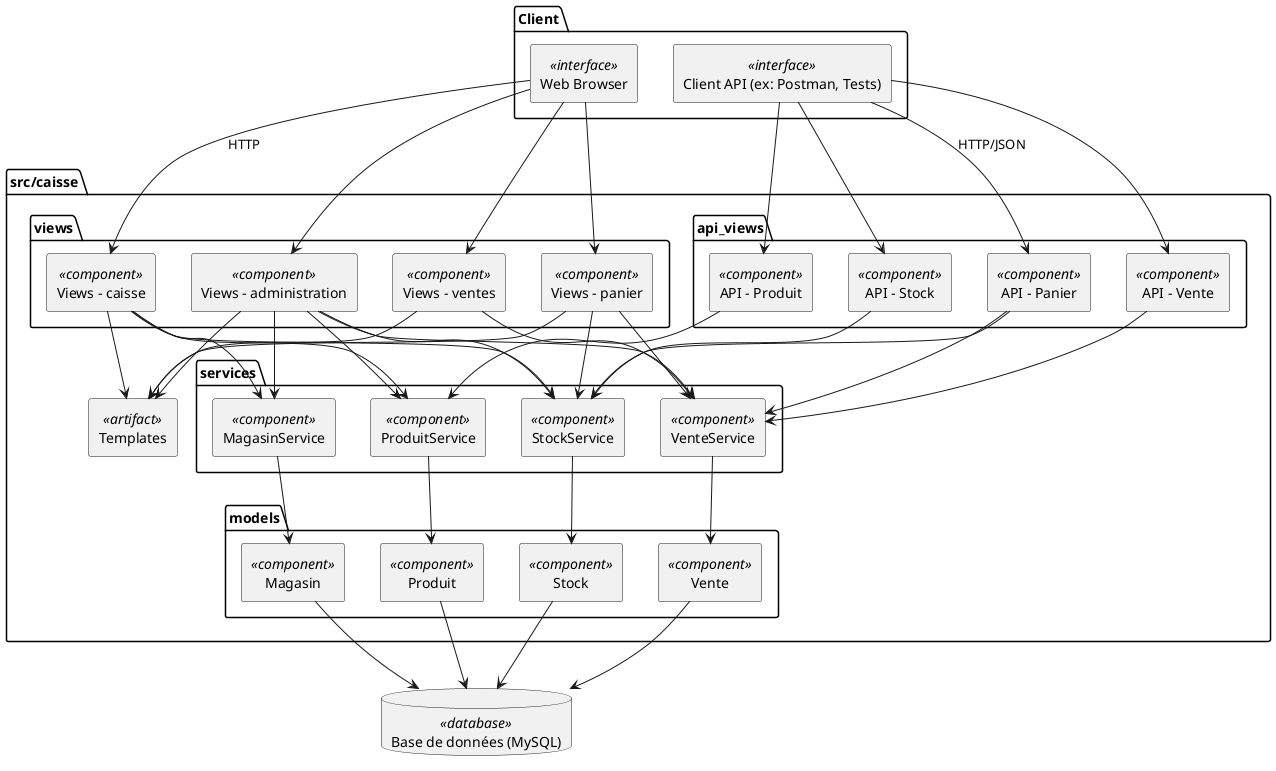 @startuml
skinparam componentStyle rectangle

package "Client" {
  [Web Browser] <<interface>>
  [Client API (ex: Postman, Tests)] <<interface>>
}

package "src/caisse" {

  package "views" {
    [Views - caisse] <<component>>
    [Views - administration] <<component>>
    [Views - panier] <<component>>
    [Views - ventes] <<component>>
  }

  package "api_views" {
    [API - Panier] <<component>>
    [API - Vente] <<component>>
    [API - Stock] <<component>>
    [API - Produit] <<component>>
  }

  package "services" {
    [ProduitService] <<component>>
    [StockService] <<component>>
    [VenteService] <<component>>
    [MagasinService] <<component>>
  }

  package "models" {
    [Produit] <<component>>
    [Magasin] <<component>>
    [Vente] <<component>>
    [Stock] <<component>>
  }

  [Templates] <<artifact>>
}

database "Base de données (MySQL)" as DB <<database>>

' Relations UI - Views
[Web Browser] --> [Views - caisse] : HTTP
[Web Browser] --> [Views - administration]
[Web Browser] --> [Views - panier]
[Web Browser] --> [Views - ventes]

' Relations API
[Client API (ex: Postman, Tests)] --> [API - Panier] : HTTP/JSON
[Client API (ex: Postman, Tests)] --> [API - Vente]
[Client API (ex: Postman, Tests)] --> [API - Stock]
[Client API (ex: Postman, Tests)] --> [API - Produit]

' Views -> Services
[Views - caisse] --> [ProduitService]
[Views - caisse] --> [StockService]
[Views - caisse] --> [MagasinService]

[Views - administration] --> [MagasinService]
[Views - administration] --> [VenteService]
[Views - administration] --> [ProduitService]
[Views - administration] --> [StockService]

[Views - panier] --> [StockService]
[Views - panier] --> [VenteService]

[Views - ventes] --> [VenteService]

' API -> Services
[API - Panier] --> [StockService]
[API - Panier] --> [VenteService]

[API - Vente] --> [VenteService]
[API - Stock] --> [StockService]
[API - Produit] --> [ProduitService]

' Templates
[Views - caisse] --> [Templates]
[Views - administration] --> [Templates]
[Views - panier] --> [Templates]
[Views - ventes] --> [Templates]

' Services -> Models
[ProduitService] --> [Produit]
[StockService] --> [Stock]
[VenteService] --> [Vente]
[MagasinService] --> [Magasin]

' Models -> DB
[Produit] --> DB
[Magasin] --> DB
[Vente] --> DB
[Stock] --> DB

@enduml

